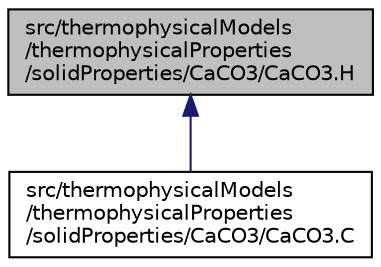 digraph "src/thermophysicalModels/thermophysicalProperties/solidProperties/CaCO3/CaCO3.H"
{
  bgcolor="transparent";
  edge [fontname="Helvetica",fontsize="10",labelfontname="Helvetica",labelfontsize="10"];
  node [fontname="Helvetica",fontsize="10",shape=record];
  Node1 [label="src/thermophysicalModels\l/thermophysicalProperties\l/solidProperties/CaCO3/CaCO3.H",height=0.2,width=0.4,color="black", fillcolor="grey75", style="filled" fontcolor="black"];
  Node1 -> Node2 [dir="back",color="midnightblue",fontsize="10",style="solid",fontname="Helvetica"];
  Node2 [label="src/thermophysicalModels\l/thermophysicalProperties\l/solidProperties/CaCO3/CaCO3.C",height=0.2,width=0.4,color="black",URL="$CaCO3_8C.html"];
}
